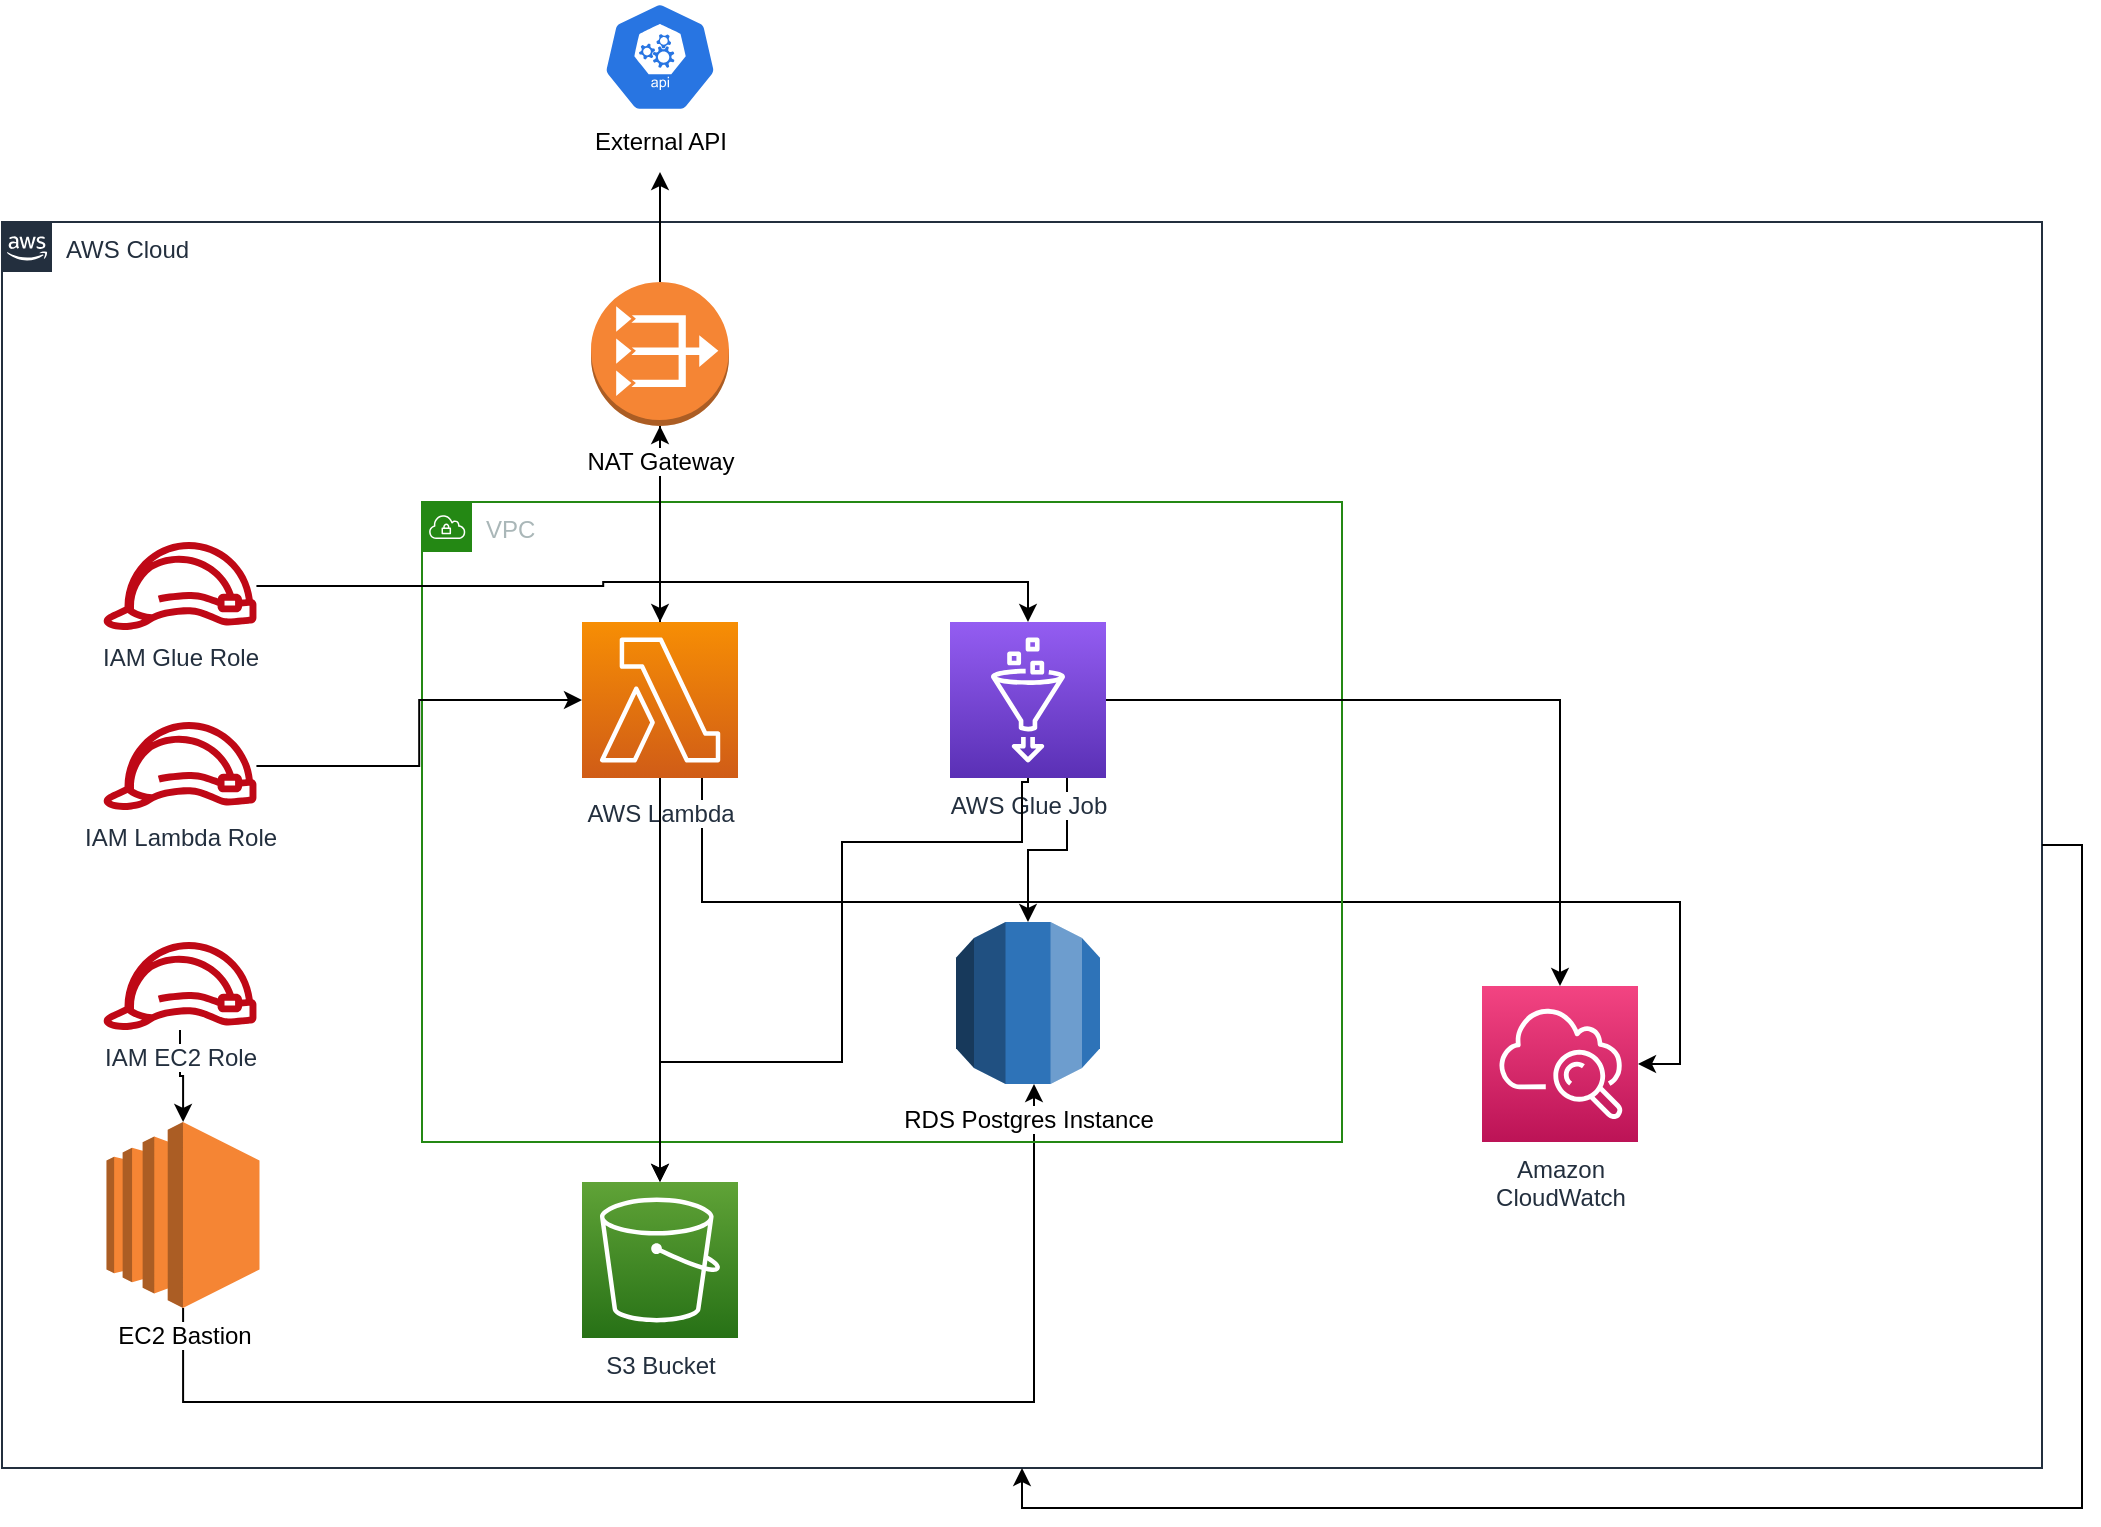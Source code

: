 <mxfile version="20.3.6" type="github">
  <diagram id="Ht1M8jgEwFfnCIfOTk4-" name="Page-1">
    <mxGraphModel dx="1078" dy="649" grid="1" gridSize="10" guides="1" tooltips="1" connect="1" arrows="1" fold="1" page="1" pageScale="1" pageWidth="1169" pageHeight="827" math="0" shadow="0">
      <root>
        <mxCell id="0" />
        <mxCell id="1" parent="0" />
        <mxCell id="UEzPUAAOIrF-is8g5C7q-74" value="AWS Cloud" style="points=[[0,0],[0.25,0],[0.5,0],[0.75,0],[1,0],[1,0.25],[1,0.5],[1,0.75],[1,1],[0.75,1],[0.5,1],[0.25,1],[0,1],[0,0.75],[0,0.5],[0,0.25]];outlineConnect=0;gradientColor=none;html=1;whiteSpace=wrap;fontSize=12;fontStyle=0;shape=mxgraph.aws4.group;grIcon=mxgraph.aws4.group_aws_cloud_alt;strokeColor=#232F3E;fillColor=none;verticalAlign=top;align=left;spacingLeft=30;fontColor=#232F3E;dashed=0;labelBackgroundColor=#ffffff;container=1;pointerEvents=0;collapsible=0;recursiveResize=0;" parent="1" vertex="1">
          <mxGeometry x="70" y="190" width="1020" height="623" as="geometry" />
        </mxCell>
        <mxCell id="K8sSgVnILsl0xPCW0sn4-35" style="edgeStyle=orthogonalEdgeStyle;rounded=0;orthogonalLoop=1;jettySize=auto;html=1;" parent="UEzPUAAOIrF-is8g5C7q-74" source="K8sSgVnILsl0xPCW0sn4-34" target="K8sSgVnILsl0xPCW0sn4-2" edge="1">
          <mxGeometry relative="1" as="geometry">
            <Array as="points">
              <mxPoint x="91" y="590" />
              <mxPoint x="516" y="590" />
            </Array>
          </mxGeometry>
        </mxCell>
        <mxCell id="K8sSgVnILsl0xPCW0sn4-29" style="edgeStyle=orthogonalEdgeStyle;rounded=0;orthogonalLoop=1;jettySize=auto;html=1;" parent="UEzPUAAOIrF-is8g5C7q-74" source="UEzPUAAOIrF-is8g5C7q-85" target="UEzPUAAOIrF-is8g5C7q-80" edge="1">
          <mxGeometry relative="1" as="geometry">
            <Array as="points">
              <mxPoint x="350" y="340" />
              <mxPoint x="839" y="340" />
            </Array>
          </mxGeometry>
        </mxCell>
        <mxCell id="UEzPUAAOIrF-is8g5C7q-80" value="Amazon&lt;br&gt;CloudWatch" style="outlineConnect=0;fontColor=#232F3E;gradientColor=#F34482;gradientDirection=north;fillColor=#BC1356;strokeColor=#ffffff;dashed=0;verticalLabelPosition=bottom;verticalAlign=top;align=center;html=1;fontSize=12;fontStyle=0;aspect=fixed;shape=mxgraph.aws4.resourceIcon;resIcon=mxgraph.aws4.cloudwatch;labelBackgroundColor=#ffffff;" parent="UEzPUAAOIrF-is8g5C7q-74" vertex="1">
          <mxGeometry x="740" y="382" width="78" height="78" as="geometry" />
        </mxCell>
        <mxCell id="K8sSgVnILsl0xPCW0sn4-10" value="VPC" style="points=[[0,0],[0.25,0],[0.5,0],[0.75,0],[1,0],[1,0.25],[1,0.5],[1,0.75],[1,1],[0.75,1],[0.5,1],[0.25,1],[0,1],[0,0.75],[0,0.5],[0,0.25]];outlineConnect=0;gradientColor=none;html=1;whiteSpace=wrap;fontSize=12;fontStyle=0;container=1;pointerEvents=0;collapsible=0;recursiveResize=0;shape=mxgraph.aws4.group;grIcon=mxgraph.aws4.group_vpc;strokeColor=#248814;fillColor=none;verticalAlign=top;align=left;spacingLeft=30;fontColor=#AAB7B8;dashed=0;" parent="UEzPUAAOIrF-is8g5C7q-74" vertex="1">
          <mxGeometry x="210" y="140" width="460" height="320" as="geometry" />
        </mxCell>
        <mxCell id="UEzPUAAOIrF-is8g5C7q-85" value="AWS Lambda" style="outlineConnect=0;fontColor=#232F3E;gradientColor=#F78E04;gradientDirection=north;fillColor=#D05C17;strokeColor=#ffffff;dashed=0;verticalLabelPosition=bottom;verticalAlign=top;align=center;html=1;fontSize=12;fontStyle=0;aspect=fixed;shape=mxgraph.aws4.resourceIcon;resIcon=mxgraph.aws4.lambda;labelBackgroundColor=#ffffff;spacingTop=4;" parent="K8sSgVnILsl0xPCW0sn4-10" vertex="1">
          <mxGeometry x="80" y="60" width="78" height="78" as="geometry" />
        </mxCell>
        <mxCell id="K8sSgVnILsl0xPCW0sn4-24" style="edgeStyle=orthogonalEdgeStyle;rounded=0;orthogonalLoop=1;jettySize=auto;html=1;exitX=0.75;exitY=1;exitDx=0;exitDy=0;exitPerimeter=0;" parent="K8sSgVnILsl0xPCW0sn4-10" source="K8sSgVnILsl0xPCW0sn4-6" target="K8sSgVnILsl0xPCW0sn4-2" edge="1">
          <mxGeometry relative="1" as="geometry" />
        </mxCell>
        <mxCell id="K8sSgVnILsl0xPCW0sn4-6" value="AWS Glue Job" style="sketch=0;points=[[0,0,0],[0.25,0,0],[0.5,0,0],[0.75,0,0],[1,0,0],[0,1,0],[0.25,1,0],[0.5,1,0],[0.75,1,0],[1,1,0],[0,0.25,0],[0,0.5,0],[0,0.75,0],[1,0.25,0],[1,0.5,0],[1,0.75,0]];outlineConnect=0;fontColor=#232F3E;gradientColor=#945DF2;gradientDirection=north;fillColor=#5A30B5;strokeColor=#ffffff;dashed=0;verticalLabelPosition=bottom;verticalAlign=top;align=center;fontSize=12;fontStyle=0;aspect=fixed;shape=mxgraph.aws4.resourceIcon;resIcon=mxgraph.aws4.glue;html=1;labelBackgroundColor=default;" parent="K8sSgVnILsl0xPCW0sn4-10" vertex="1">
          <mxGeometry x="264" y="60" width="78" height="78" as="geometry" />
        </mxCell>
        <mxCell id="K8sSgVnILsl0xPCW0sn4-2" value="RDS Postgres Instance" style="outlineConnect=0;dashed=0;verticalLabelPosition=bottom;verticalAlign=top;align=center;html=1;shape=mxgraph.aws3.rds;fillColor=#2E73B8;gradientColor=none;labelBackgroundColor=default;spacingTop=4;" parent="K8sSgVnILsl0xPCW0sn4-10" vertex="1">
          <mxGeometry x="267" y="210" width="72" height="81" as="geometry" />
        </mxCell>
        <mxCell id="K8sSgVnILsl0xPCW0sn4-38" value="" style="edgeStyle=orthogonalEdgeStyle;rounded=0;jumpStyle=none;orthogonalLoop=1;jettySize=auto;html=1;" parent="UEzPUAAOIrF-is8g5C7q-74" source="K8sSgVnILsl0xPCW0sn4-13" target="UEzPUAAOIrF-is8g5C7q-85" edge="1">
          <mxGeometry relative="1" as="geometry" />
        </mxCell>
        <object label="IAM Lambda Role" id="K8sSgVnILsl0xPCW0sn4-14">
          <mxCell style="sketch=0;outlineConnect=0;fontColor=#232F3E;gradientColor=none;fillColor=#BF0816;strokeColor=none;dashed=0;verticalLabelPosition=bottom;verticalAlign=top;align=center;html=1;fontSize=12;fontStyle=0;aspect=fixed;pointerEvents=1;shape=mxgraph.aws4.role;" parent="UEzPUAAOIrF-is8g5C7q-74" vertex="1">
            <mxGeometry x="50" y="250" width="78" height="44" as="geometry" />
          </mxCell>
        </object>
        <mxCell id="K8sSgVnILsl0xPCW0sn4-21" style="edgeStyle=orthogonalEdgeStyle;rounded=0;orthogonalLoop=1;jettySize=auto;html=1;entryX=0.5;entryY=0;entryDx=0;entryDy=0;entryPerimeter=0;jumpStyle=none;" parent="UEzPUAAOIrF-is8g5C7q-74" source="K8sSgVnILsl0xPCW0sn4-15" target="K8sSgVnILsl0xPCW0sn4-6" edge="1">
          <mxGeometry relative="1" as="geometry">
            <Array as="points" />
          </mxGeometry>
        </mxCell>
        <mxCell id="K8sSgVnILsl0xPCW0sn4-15" value="IAM Glue Role" style="sketch=0;outlineConnect=0;fontColor=#232F3E;gradientColor=none;fillColor=#BF0816;strokeColor=none;dashed=0;verticalLabelPosition=bottom;verticalAlign=top;align=center;html=1;fontSize=12;fontStyle=0;aspect=fixed;pointerEvents=1;shape=mxgraph.aws4.role;" parent="UEzPUAAOIrF-is8g5C7q-74" vertex="1">
          <mxGeometry x="50" y="160" width="78" height="44" as="geometry" />
        </mxCell>
        <mxCell id="K8sSgVnILsl0xPCW0sn4-17" value="" style="edgeStyle=orthogonalEdgeStyle;rounded=0;orthogonalLoop=1;jettySize=auto;html=1;" parent="UEzPUAAOIrF-is8g5C7q-74" source="K8sSgVnILsl0xPCW0sn4-14" target="UEzPUAAOIrF-is8g5C7q-85" edge="1">
          <mxGeometry relative="1" as="geometry">
            <mxPoint x="89" y="346" as="targetPoint" />
          </mxGeometry>
        </mxCell>
        <mxCell id="K8sSgVnILsl0xPCW0sn4-27" style="edgeStyle=orthogonalEdgeStyle;rounded=0;orthogonalLoop=1;jettySize=auto;html=1;" parent="UEzPUAAOIrF-is8g5C7q-74" source="UEzPUAAOIrF-is8g5C7q-85" target="K8sSgVnILsl0xPCW0sn4-13" edge="1">
          <mxGeometry relative="1" as="geometry" />
        </mxCell>
        <mxCell id="K8sSgVnILsl0xPCW0sn4-31" style="edgeStyle=orthogonalEdgeStyle;rounded=0;orthogonalLoop=1;jettySize=auto;html=1;" parent="UEzPUAAOIrF-is8g5C7q-74" source="K8sSgVnILsl0xPCW0sn4-6" target="UEzPUAAOIrF-is8g5C7q-80" edge="1">
          <mxGeometry relative="1" as="geometry" />
        </mxCell>
        <mxCell id="K8sSgVnILsl0xPCW0sn4-37" style="edgeStyle=orthogonalEdgeStyle;rounded=0;orthogonalLoop=1;jettySize=auto;html=1;" parent="UEzPUAAOIrF-is8g5C7q-74" source="K8sSgVnILsl0xPCW0sn4-36" target="K8sSgVnILsl0xPCW0sn4-34" edge="1">
          <mxGeometry relative="1" as="geometry" />
        </mxCell>
        <mxCell id="K8sSgVnILsl0xPCW0sn4-13" value="NAT Gateway&lt;br&gt;" style="outlineConnect=0;dashed=0;verticalLabelPosition=bottom;verticalAlign=top;align=center;html=1;shape=mxgraph.aws3.vpc_nat_gateway;fillColor=#F58534;gradientColor=none;labelBackgroundColor=default;spacingTop=4;" parent="UEzPUAAOIrF-is8g5C7q-74" vertex="1">
          <mxGeometry x="294.5" y="30" width="69" height="72" as="geometry" />
        </mxCell>
        <mxCell id="K8sSgVnILsl0xPCW0sn4-34" value="EC2 Bastion&lt;br&gt;" style="outlineConnect=0;dashed=0;verticalLabelPosition=bottom;verticalAlign=top;align=center;html=1;shape=mxgraph.aws3.ec2;fillColor=#F58534;gradientColor=none;labelBackgroundColor=default;" parent="UEzPUAAOIrF-is8g5C7q-74" vertex="1">
          <mxGeometry x="52.25" y="450" width="76.5" height="93" as="geometry" />
        </mxCell>
        <mxCell id="K8sSgVnILsl0xPCW0sn4-36" value="IAM EC2 Role" style="sketch=0;outlineConnect=0;fontColor=#232F3E;gradientColor=none;fillColor=#BF0816;strokeColor=none;dashed=0;verticalLabelPosition=bottom;verticalAlign=top;align=center;html=1;fontSize=12;fontStyle=0;aspect=fixed;pointerEvents=1;shape=mxgraph.aws4.role;labelBackgroundColor=default;" parent="UEzPUAAOIrF-is8g5C7q-74" vertex="1">
          <mxGeometry x="50" y="360" width="78" height="44" as="geometry" />
        </mxCell>
        <mxCell id="K8sSgVnILsl0xPCW0sn4-1" value="S3 Bucket" style="sketch=0;points=[[0,0,0],[0.25,0,0],[0.5,0,0],[0.75,0,0],[1,0,0],[0,1,0],[0.25,1,0],[0.5,1,0],[0.75,1,0],[1,1,0],[0,0.25,0],[0,0.5,0],[0,0.75,0],[1,0.25,0],[1,0.5,0],[1,0.75,0]];outlineConnect=0;fontColor=#232F3E;gradientColor=#60A337;gradientDirection=north;fillColor=#277116;strokeColor=#ffffff;dashed=0;verticalLabelPosition=bottom;verticalAlign=top;align=center;html=1;fontSize=12;fontStyle=0;aspect=fixed;shape=mxgraph.aws4.resourceIcon;resIcon=mxgraph.aws4.s3;" parent="UEzPUAAOIrF-is8g5C7q-74" vertex="1">
          <mxGeometry x="290" y="480" width="78" height="78" as="geometry" />
        </mxCell>
        <mxCell id="K8sSgVnILsl0xPCW0sn4-18" value="" style="edgeStyle=orthogonalEdgeStyle;rounded=0;orthogonalLoop=1;jettySize=auto;html=1;" parent="UEzPUAAOIrF-is8g5C7q-74" source="UEzPUAAOIrF-is8g5C7q-85" target="K8sSgVnILsl0xPCW0sn4-1" edge="1">
          <mxGeometry relative="1" as="geometry" />
        </mxCell>
        <mxCell id="K8sSgVnILsl0xPCW0sn4-23" style="edgeStyle=orthogonalEdgeStyle;rounded=0;orthogonalLoop=1;jettySize=auto;html=1;exitX=0.5;exitY=1;exitDx=0;exitDy=0;exitPerimeter=0;anchorPointDirection=0;" parent="UEzPUAAOIrF-is8g5C7q-74" source="K8sSgVnILsl0xPCW0sn4-6" target="K8sSgVnILsl0xPCW0sn4-1" edge="1">
          <mxGeometry relative="1" as="geometry">
            <Array as="points">
              <mxPoint x="513" y="280" />
              <mxPoint x="510" y="280" />
              <mxPoint x="510" y="310" />
              <mxPoint x="420" y="310" />
              <mxPoint x="420" y="420" />
            </Array>
          </mxGeometry>
        </mxCell>
        <mxCell id="K8sSgVnILsl0xPCW0sn4-8" style="edgeStyle=orthogonalEdgeStyle;rounded=0;orthogonalLoop=1;jettySize=auto;html=1;exitX=0.5;exitY=1;exitDx=0;exitDy=0;" parent="1" source="UEzPUAAOIrF-is8g5C7q-74" target="UEzPUAAOIrF-is8g5C7q-74" edge="1">
          <mxGeometry relative="1" as="geometry" />
        </mxCell>
        <mxCell id="K8sSgVnILsl0xPCW0sn4-12" value="" style="sketch=0;html=1;dashed=0;whitespace=wrap;fillColor=#2875E2;strokeColor=#ffffff;points=[[0.005,0.63,0],[0.1,0.2,0],[0.9,0.2,0],[0.5,0,0],[0.995,0.63,0],[0.72,0.99,0],[0.5,1,0],[0.28,0.99,0]];shape=mxgraph.kubernetes.icon;prIcon=api" parent="1" vertex="1">
          <mxGeometry x="359" y="80" width="80" height="55" as="geometry" />
        </mxCell>
        <mxCell id="K8sSgVnILsl0xPCW0sn4-26" value="External API" style="text;html=1;align=center;verticalAlign=middle;resizable=0;points=[];autosize=1;strokeColor=none;fillColor=none;" parent="1" vertex="1">
          <mxGeometry x="354" y="135" width="90" height="30" as="geometry" />
        </mxCell>
        <mxCell id="K8sSgVnILsl0xPCW0sn4-28" style="edgeStyle=orthogonalEdgeStyle;rounded=0;orthogonalLoop=1;jettySize=auto;html=1;" parent="1" source="K8sSgVnILsl0xPCW0sn4-13" target="K8sSgVnILsl0xPCW0sn4-26" edge="1">
          <mxGeometry relative="1" as="geometry" />
        </mxCell>
        <mxCell id="K8sSgVnILsl0xPCW0sn4-32" style="edgeStyle=orthogonalEdgeStyle;rounded=0;orthogonalLoop=1;jettySize=auto;html=1;exitX=0.5;exitY=1;exitDx=0;exitDy=0;" parent="1" source="UEzPUAAOIrF-is8g5C7q-74" target="UEzPUAAOIrF-is8g5C7q-74" edge="1">
          <mxGeometry relative="1" as="geometry" />
        </mxCell>
        <mxCell id="v_bQ3gkENUf3YR3P970z-1" style="edgeStyle=orthogonalEdgeStyle;rounded=0;orthogonalLoop=1;jettySize=auto;html=1;exitX=1;exitY=0.5;exitDx=0;exitDy=0;" edge="1" parent="1" source="UEzPUAAOIrF-is8g5C7q-74" target="UEzPUAAOIrF-is8g5C7q-74">
          <mxGeometry relative="1" as="geometry" />
        </mxCell>
      </root>
    </mxGraphModel>
  </diagram>
</mxfile>
